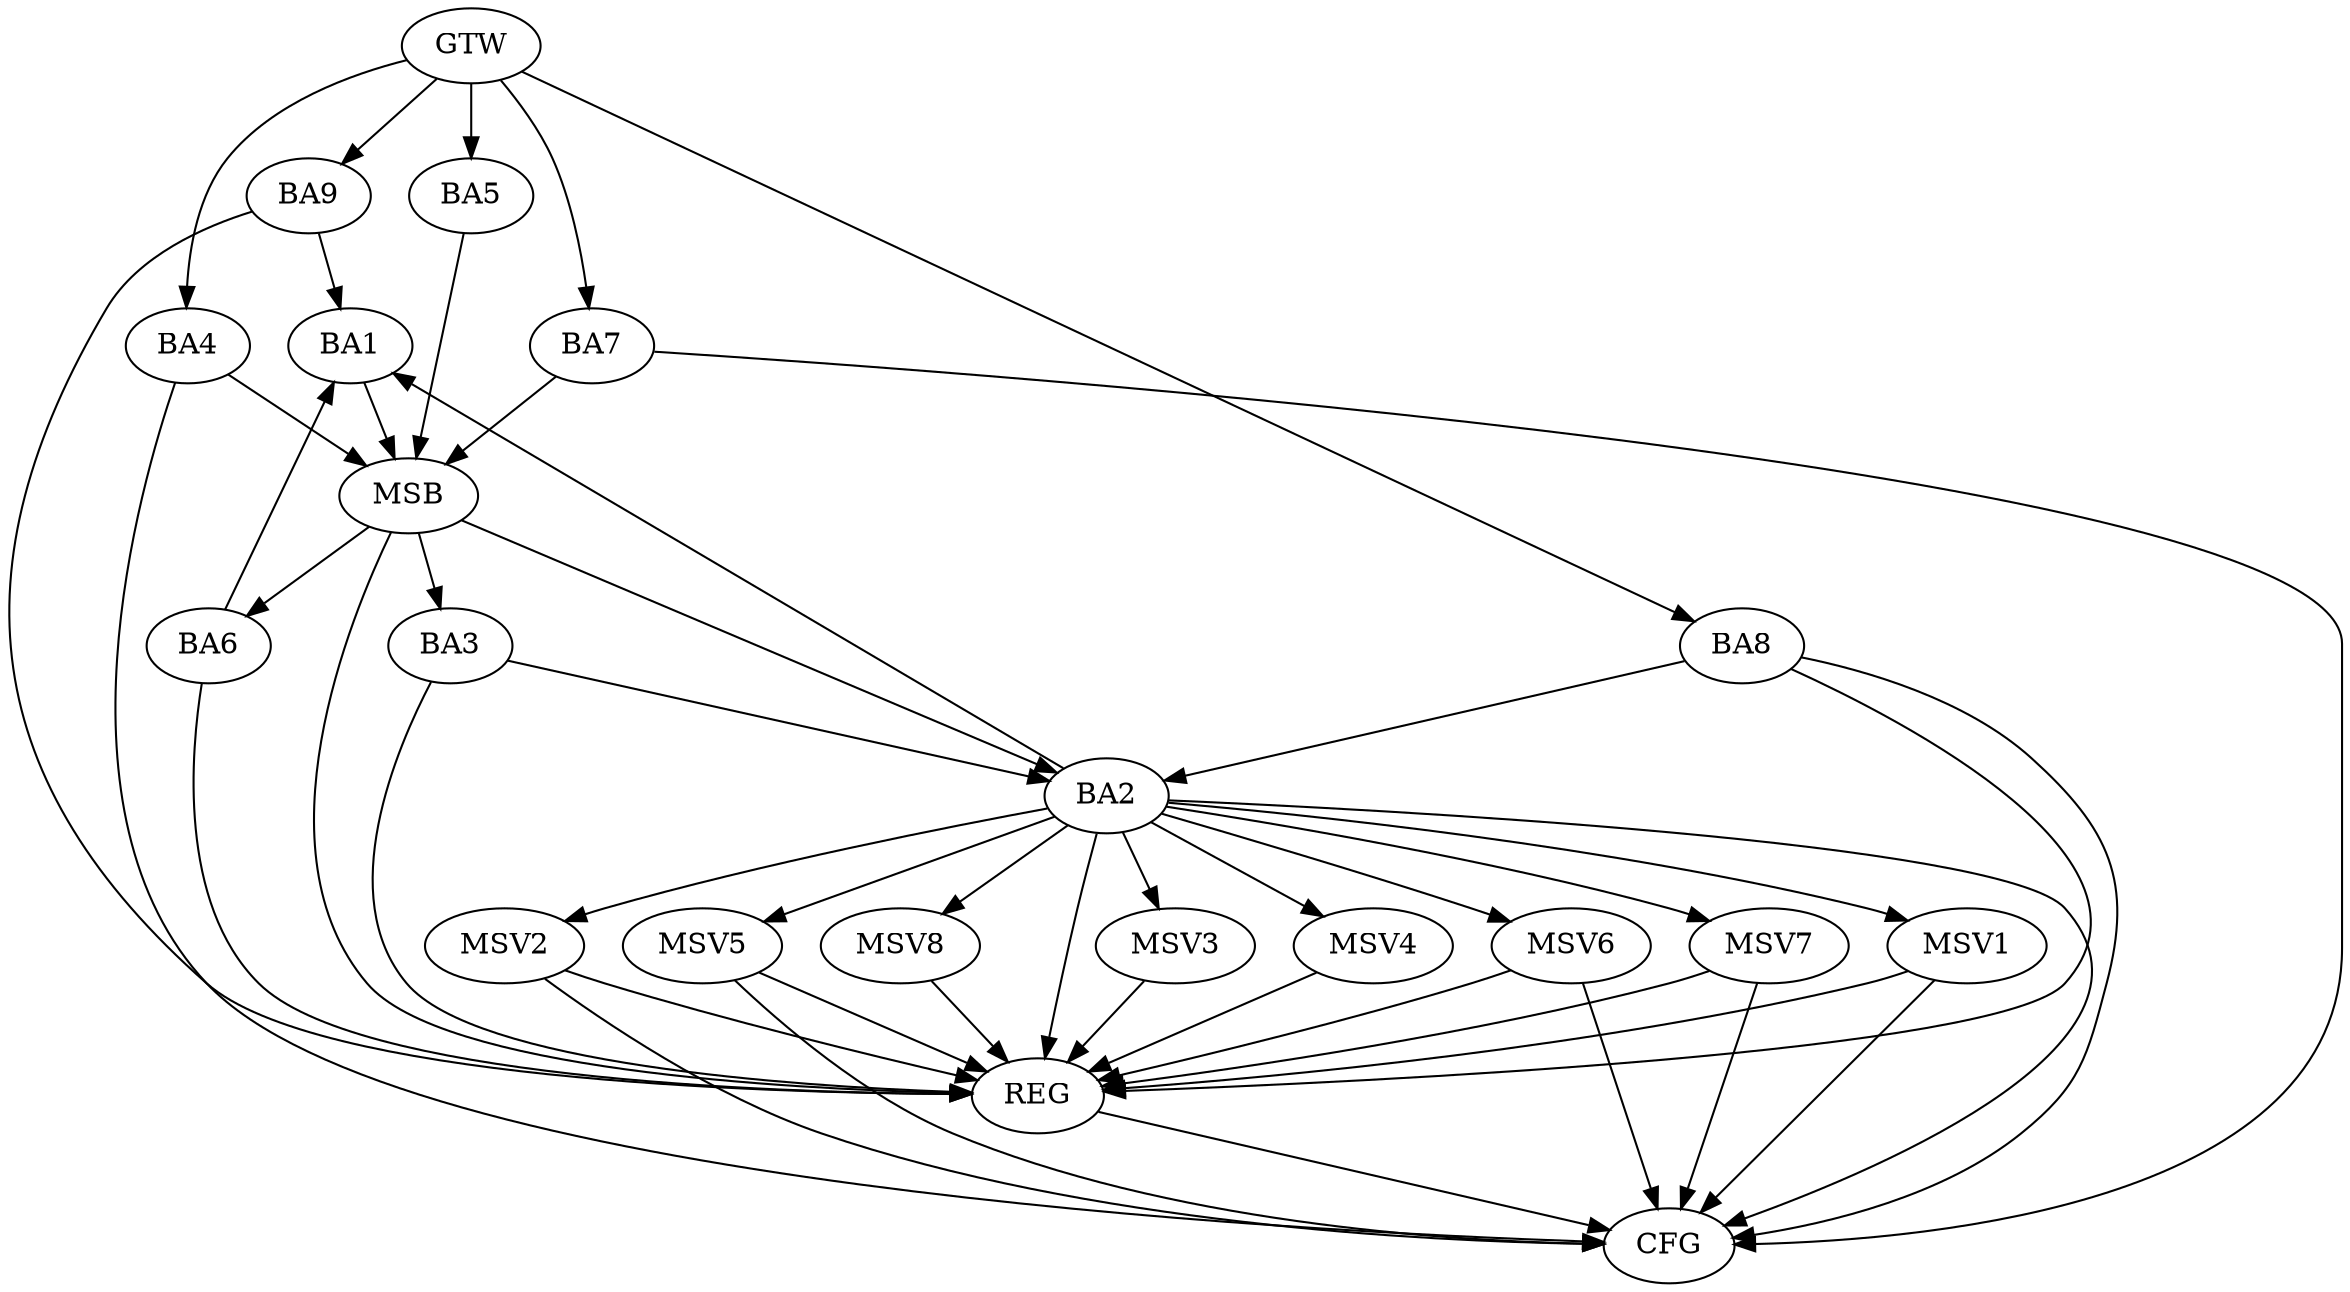 strict digraph G {
  BA1 [ label="BA1" ];
  BA2 [ label="BA2" ];
  BA3 [ label="BA3" ];
  BA4 [ label="BA4" ];
  BA5 [ label="BA5" ];
  BA6 [ label="BA6" ];
  BA7 [ label="BA7" ];
  BA8 [ label="BA8" ];
  BA9 [ label="BA9" ];
  GTW [ label="GTW" ];
  REG [ label="REG" ];
  MSB [ label="MSB" ];
  CFG [ label="CFG" ];
  MSV1 [ label="MSV1" ];
  MSV2 [ label="MSV2" ];
  MSV3 [ label="MSV3" ];
  MSV4 [ label="MSV4" ];
  MSV5 [ label="MSV5" ];
  MSV6 [ label="MSV6" ];
  MSV7 [ label="MSV7" ];
  MSV8 [ label="MSV8" ];
  BA2 -> BA1;
  BA3 -> BA2;
  BA6 -> BA1;
  BA8 -> BA2;
  BA9 -> BA1;
  GTW -> BA4;
  GTW -> BA5;
  GTW -> BA7;
  GTW -> BA8;
  GTW -> BA9;
  BA2 -> REG;
  BA3 -> REG;
  BA6 -> REG;
  BA8 -> REG;
  BA9 -> REG;
  BA1 -> MSB;
  MSB -> BA2;
  MSB -> REG;
  BA4 -> MSB;
  BA5 -> MSB;
  MSB -> BA3;
  BA7 -> MSB;
  MSB -> BA6;
  BA8 -> CFG;
  BA2 -> CFG;
  BA4 -> CFG;
  BA7 -> CFG;
  REG -> CFG;
  BA2 -> MSV1;
  BA2 -> MSV2;
  MSV1 -> REG;
  MSV1 -> CFG;
  MSV2 -> REG;
  MSV2 -> CFG;
  BA2 -> MSV3;
  MSV3 -> REG;
  BA2 -> MSV4;
  MSV4 -> REG;
  BA2 -> MSV5;
  MSV5 -> REG;
  MSV5 -> CFG;
  BA2 -> MSV6;
  MSV6 -> REG;
  MSV6 -> CFG;
  BA2 -> MSV7;
  MSV7 -> REG;
  MSV7 -> CFG;
  BA2 -> MSV8;
  MSV8 -> REG;
}
